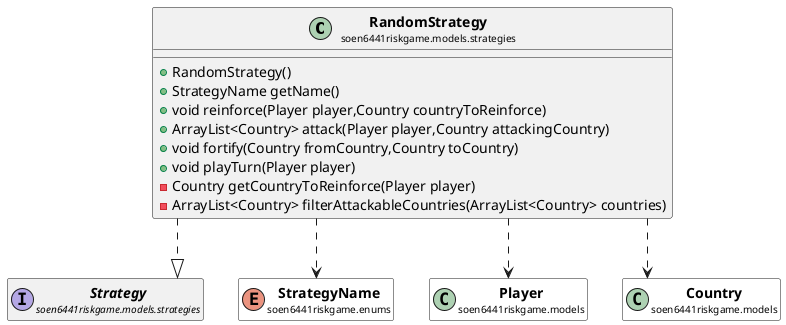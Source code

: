 @startuml

skinparam svgLinkTarget _parent
skinparam linetype ortho
set namespaceSeparator none
class "<b><size:14>RandomStrategy</b>\n<size:10>soen6441riskgame.models.strategies" as soen6441riskgame.models.strategies.RandomStrategy  [[../../../soen6441riskgame/models/strategies/RandomStrategy.html{soen6441riskgame.models.strategies.RandomStrategy}]] {
+RandomStrategy()
+StrategyName getName()
+void reinforce(Player player,Country countryToReinforce)
+ArrayList<Country> attack(Player player,Country attackingCountry)
+void fortify(Country fromCountry,Country toCountry)
+void playTurn(Player player)
-Country getCountryToReinforce(Player player)
-ArrayList<Country> filterAttackableCountries(ArrayList<Country> countries)
}


interface "<b><size:14>Strategy</b>\n<size:10>soen6441riskgame.models.strategies" as soen6441riskgame.models.strategies.Strategy  [[../../../soen6441riskgame/models/strategies/Strategy.html{soen6441riskgame.models.strategies.Strategy}]] {
}

hide soen6441riskgame.models.strategies.Strategy fields
hide soen6441riskgame.models.strategies.Strategy methods

soen6441riskgame.models.strategies.RandomStrategy ..|> soen6441riskgame.models.strategies.Strategy

enum "<b><size:14>StrategyName</b>\n<size:10>soen6441riskgame.enums" as soen6441riskgame.enums.StrategyName  [[../../../soen6441riskgame/enums/StrategyName.html{soen6441riskgame.enums.StrategyName}]] #white {
}

hide soen6441riskgame.enums.StrategyName fields
hide soen6441riskgame.enums.StrategyName methods

soen6441riskgame.models.strategies.RandomStrategy ..> soen6441riskgame.enums.StrategyName

class "<b><size:14>Player</b>\n<size:10>soen6441riskgame.models" as soen6441riskgame.models.Player  [[../../../soen6441riskgame/models/Player.html{soen6441riskgame.models.Player}]] #white {
}

hide soen6441riskgame.models.Player fields
hide soen6441riskgame.models.Player methods

soen6441riskgame.models.strategies.RandomStrategy ..> soen6441riskgame.models.Player

class "<b><size:14>Country</b>\n<size:10>soen6441riskgame.models" as soen6441riskgame.models.Country  [[../../../soen6441riskgame/models/Country.html{soen6441riskgame.models.Country}]] #white {
}

hide soen6441riskgame.models.Country fields
hide soen6441riskgame.models.Country methods

soen6441riskgame.models.strategies.RandomStrategy ..> soen6441riskgame.models.Country



@enduml
